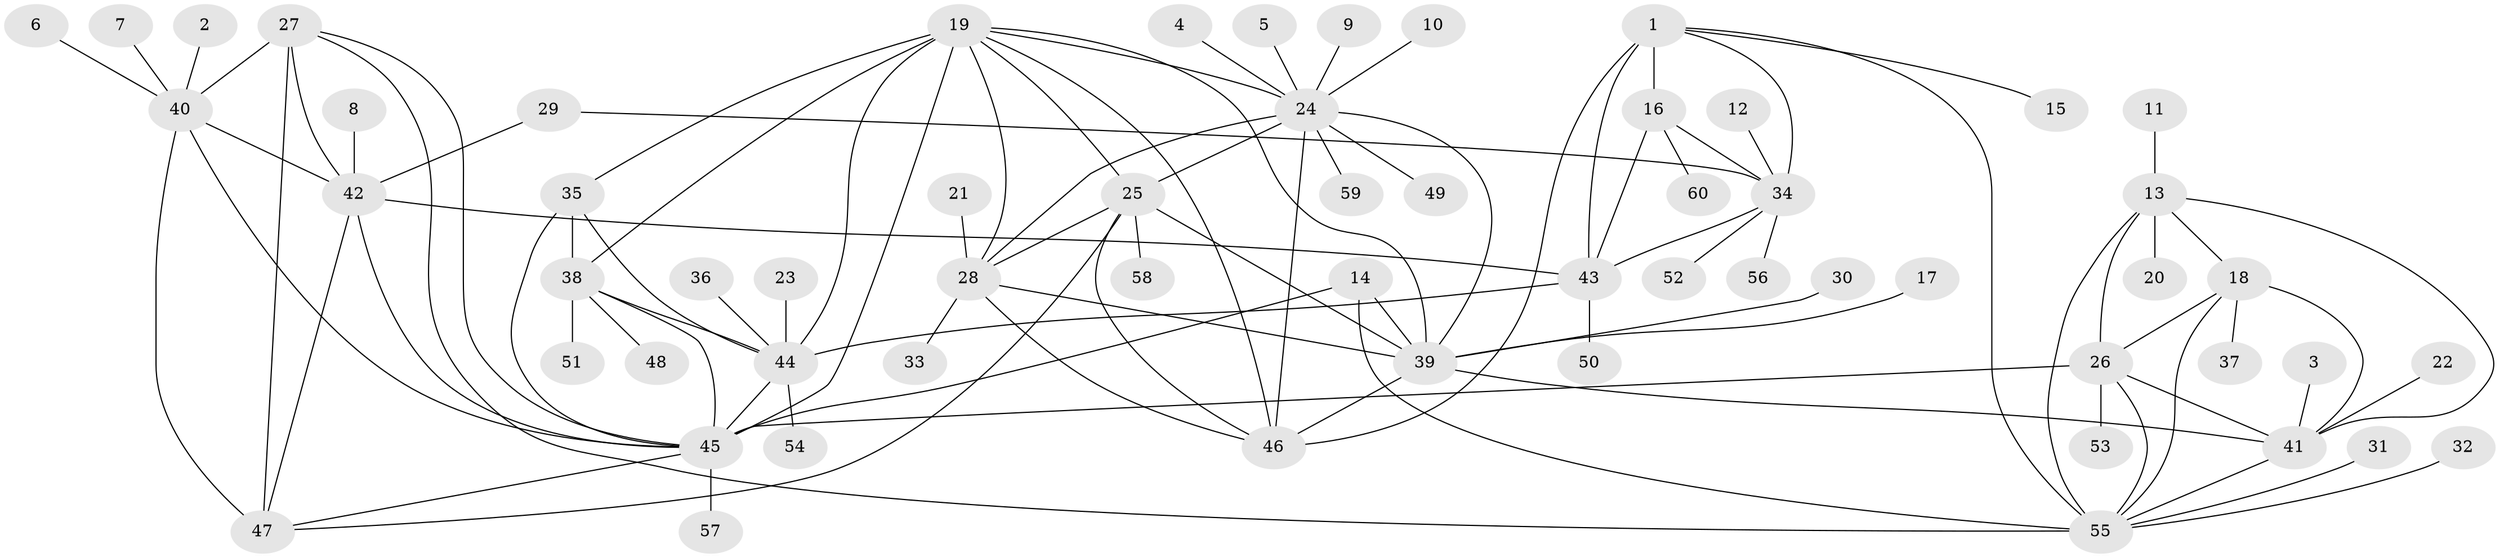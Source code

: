 // original degree distribution, {6: 0.025, 7: 0.058333333333333334, 11: 0.016666666666666666, 9: 0.016666666666666666, 8: 0.06666666666666667, 10: 0.03333333333333333, 12: 0.016666666666666666, 5: 0.025, 2: 0.125, 1: 0.5916666666666667, 3: 0.025}
// Generated by graph-tools (version 1.1) at 2025/26/03/09/25 03:26:34]
// undirected, 60 vertices, 99 edges
graph export_dot {
graph [start="1"]
  node [color=gray90,style=filled];
  1;
  2;
  3;
  4;
  5;
  6;
  7;
  8;
  9;
  10;
  11;
  12;
  13;
  14;
  15;
  16;
  17;
  18;
  19;
  20;
  21;
  22;
  23;
  24;
  25;
  26;
  27;
  28;
  29;
  30;
  31;
  32;
  33;
  34;
  35;
  36;
  37;
  38;
  39;
  40;
  41;
  42;
  43;
  44;
  45;
  46;
  47;
  48;
  49;
  50;
  51;
  52;
  53;
  54;
  55;
  56;
  57;
  58;
  59;
  60;
  1 -- 15 [weight=1.0];
  1 -- 16 [weight=3.0];
  1 -- 34 [weight=3.0];
  1 -- 43 [weight=3.0];
  1 -- 46 [weight=1.0];
  1 -- 55 [weight=1.0];
  2 -- 40 [weight=1.0];
  3 -- 41 [weight=1.0];
  4 -- 24 [weight=1.0];
  5 -- 24 [weight=1.0];
  6 -- 40 [weight=1.0];
  7 -- 40 [weight=1.0];
  8 -- 42 [weight=1.0];
  9 -- 24 [weight=1.0];
  10 -- 24 [weight=1.0];
  11 -- 13 [weight=1.0];
  12 -- 34 [weight=1.0];
  13 -- 18 [weight=2.0];
  13 -- 20 [weight=1.0];
  13 -- 26 [weight=2.0];
  13 -- 41 [weight=2.0];
  13 -- 55 [weight=2.0];
  14 -- 39 [weight=1.0];
  14 -- 45 [weight=1.0];
  14 -- 55 [weight=1.0];
  16 -- 34 [weight=1.0];
  16 -- 43 [weight=1.0];
  16 -- 60 [weight=1.0];
  17 -- 39 [weight=1.0];
  18 -- 26 [weight=1.0];
  18 -- 37 [weight=1.0];
  18 -- 41 [weight=1.0];
  18 -- 55 [weight=1.0];
  19 -- 24 [weight=1.0];
  19 -- 25 [weight=1.0];
  19 -- 28 [weight=1.0];
  19 -- 35 [weight=1.0];
  19 -- 38 [weight=1.0];
  19 -- 39 [weight=1.0];
  19 -- 44 [weight=1.0];
  19 -- 45 [weight=2.0];
  19 -- 46 [weight=1.0];
  21 -- 28 [weight=1.0];
  22 -- 41 [weight=1.0];
  23 -- 44 [weight=1.0];
  24 -- 25 [weight=1.0];
  24 -- 28 [weight=1.0];
  24 -- 39 [weight=1.0];
  24 -- 46 [weight=1.0];
  24 -- 49 [weight=1.0];
  24 -- 59 [weight=1.0];
  25 -- 28 [weight=1.0];
  25 -- 39 [weight=2.0];
  25 -- 46 [weight=1.0];
  25 -- 47 [weight=1.0];
  25 -- 58 [weight=1.0];
  26 -- 41 [weight=1.0];
  26 -- 45 [weight=1.0];
  26 -- 53 [weight=1.0];
  26 -- 55 [weight=1.0];
  27 -- 40 [weight=2.0];
  27 -- 42 [weight=1.0];
  27 -- 45 [weight=1.0];
  27 -- 47 [weight=1.0];
  27 -- 55 [weight=1.0];
  28 -- 33 [weight=1.0];
  28 -- 39 [weight=1.0];
  28 -- 46 [weight=1.0];
  29 -- 34 [weight=1.0];
  29 -- 42 [weight=1.0];
  30 -- 39 [weight=1.0];
  31 -- 55 [weight=1.0];
  32 -- 55 [weight=1.0];
  34 -- 43 [weight=1.0];
  34 -- 52 [weight=1.0];
  34 -- 56 [weight=1.0];
  35 -- 38 [weight=1.0];
  35 -- 44 [weight=1.0];
  35 -- 45 [weight=2.0];
  36 -- 44 [weight=1.0];
  38 -- 44 [weight=1.0];
  38 -- 45 [weight=2.0];
  38 -- 48 [weight=1.0];
  38 -- 51 [weight=1.0];
  39 -- 41 [weight=1.0];
  39 -- 46 [weight=1.0];
  40 -- 42 [weight=2.0];
  40 -- 45 [weight=2.0];
  40 -- 47 [weight=2.0];
  41 -- 55 [weight=1.0];
  42 -- 43 [weight=2.0];
  42 -- 45 [weight=1.0];
  42 -- 47 [weight=1.0];
  43 -- 44 [weight=1.0];
  43 -- 50 [weight=1.0];
  44 -- 45 [weight=2.0];
  44 -- 54 [weight=1.0];
  45 -- 47 [weight=1.0];
  45 -- 57 [weight=1.0];
}
